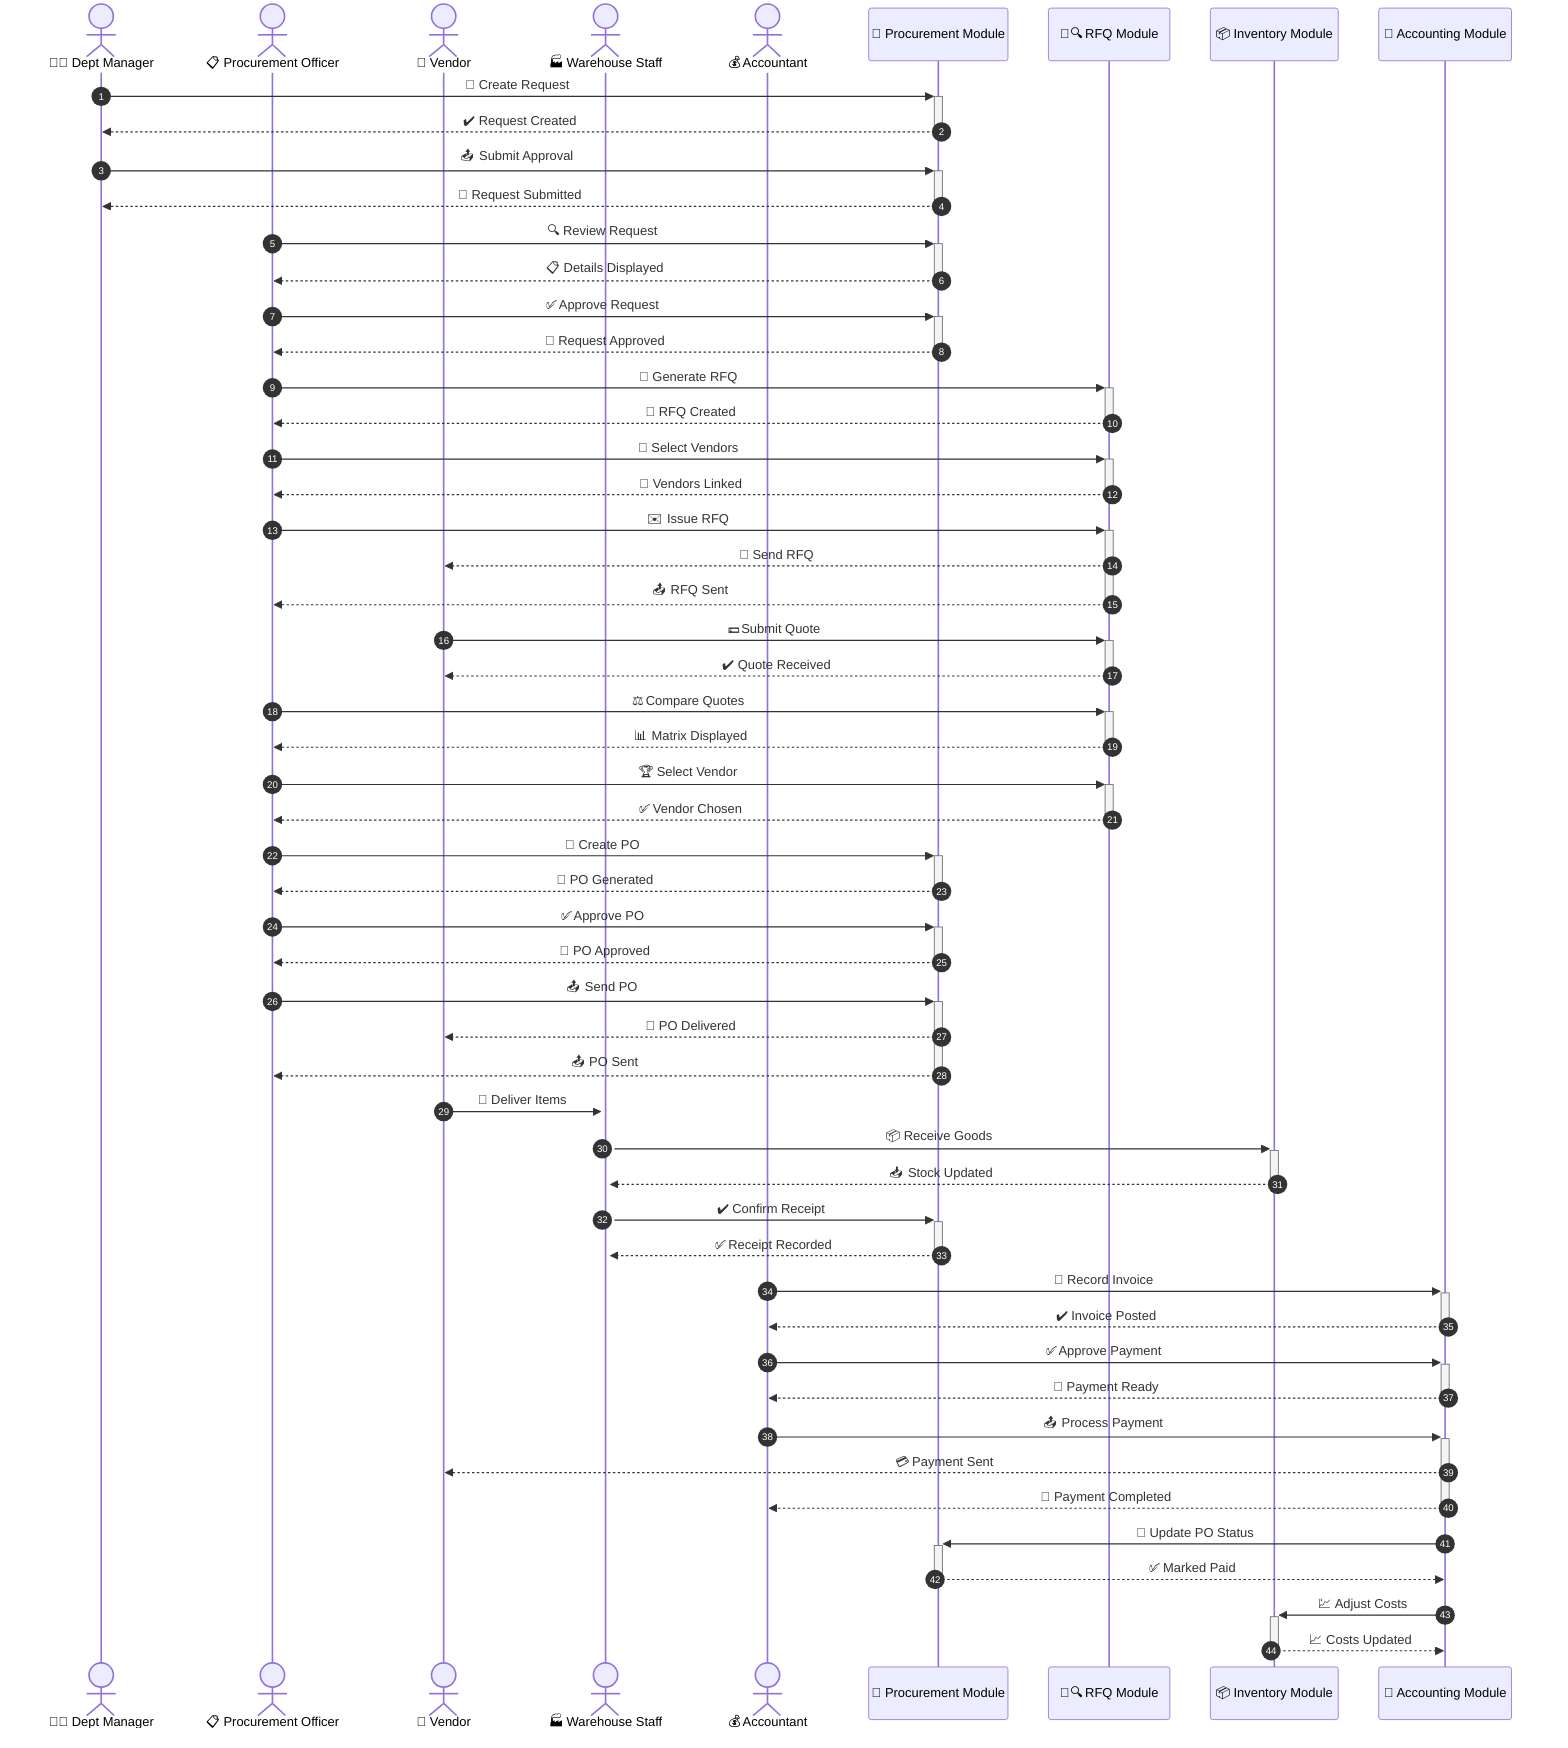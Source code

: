 sequenceDiagram
    %% Participants with Emojis
    actor DM as 👨💼 Dept Manager
    actor PO as 📋 Procurement Officer
    actor VE as 🚚 Vendor
    actor WH as 🏭 Warehouse Staff
    actor AC as 💰 Accountant
    
    participant PMS as 🛒 Procurement Module
    participant RQS as 📄🔍 RFQ Module
    participant IMS as 📦 Inventory Module
    participant ACS as 📒 Accounting Module
    
    autonumber

    %% Procure-to-Pay Flow
    DM->>+PMS: 📝 Create Request
    PMS-->>-DM: ✔️ Request Created
    
    DM->>+PMS: 📤 Submit Approval
    PMS-->>-DM: 📨 Request Submitted
    
    %% Approval Flow
    PO->>+PMS: 🔍 Review Request
    PMS-->>-PO: 📋 Details Displayed
    
    PO->>+PMS: ✅ Approve Request
    PMS-->>-PO: 🎉 Request Approved
    
    %% RFQ Process
    PO->>+RQS: 📑 Generate RFQ
    RQS-->>-PO: 📄 RFQ Created
    
    PO->>+RQS: 👥 Select Vendors
    RQS-->>-PO: 🤝 Vendors Linked
    
    PO->>+RQS: ✉️ Issue RFQ
    RQS-->>VE: 📧 Send RFQ
    RQS-->>-PO: 📤 RFQ Sent
    
    %% Vendor Response
    VE->>+RQS: 💵 Submit Quote
    RQS-->>-VE: ✔️ Quote Received
    
    %% Comparison
    PO->>+RQS: ⚖️ Compare Quotes
    RQS-->>-PO: 📊 Matrix Displayed
    
    PO->>+RQS: 🏆 Select Vendor
    RQS-->>-PO: ✅ Vendor Chosen
    
    %% PO Creation
    PO->>+PMS: 📝 Create PO
    PMS-->>-PO: 📑 PO Generated
    
    PO->>+PMS: ✅ Approve PO
    PMS-->>-PO: 🎉 PO Approved
    
    PO->>+PMS: 📤 Send PO
    PMS-->>VE: 📧 PO Delivered
    PMS-->>-PO: 📤 PO Sent
    
    %% Goods Receipt
    VE->>+WH: 🚚 Deliver Items
    
    WH->>+IMS: 📦 Receive Goods
    IMS-->>-WH: 📥 Stock Updated
    
    WH->>+PMS: ✔️ Confirm Receipt
    PMS-->>-WH: ✅ Receipt Recorded
    
    %% Invoice & Payment
    AC->>+ACS: 🧾 Record Invoice
    ACS-->>-AC: ✔️ Invoice Posted
    
    AC->>+ACS: ✅ Approve Payment
    ACS-->>-AC: 💸 Payment Ready
    
    AC->>+ACS: 📤 Process Payment
    ACS-->>VE: 💳 Payment Sent
    ACS-->>-AC: 🎉 Payment Completed
    
    %% System Updates
    ACS->>+PMS: 🔄 Update PO Status
    PMS-->>-ACS: ✅ Marked Paid
    
    ACS->>+IMS: 💹 Adjust Costs
    IMS-->>-ACS: 📈 Costs Updated